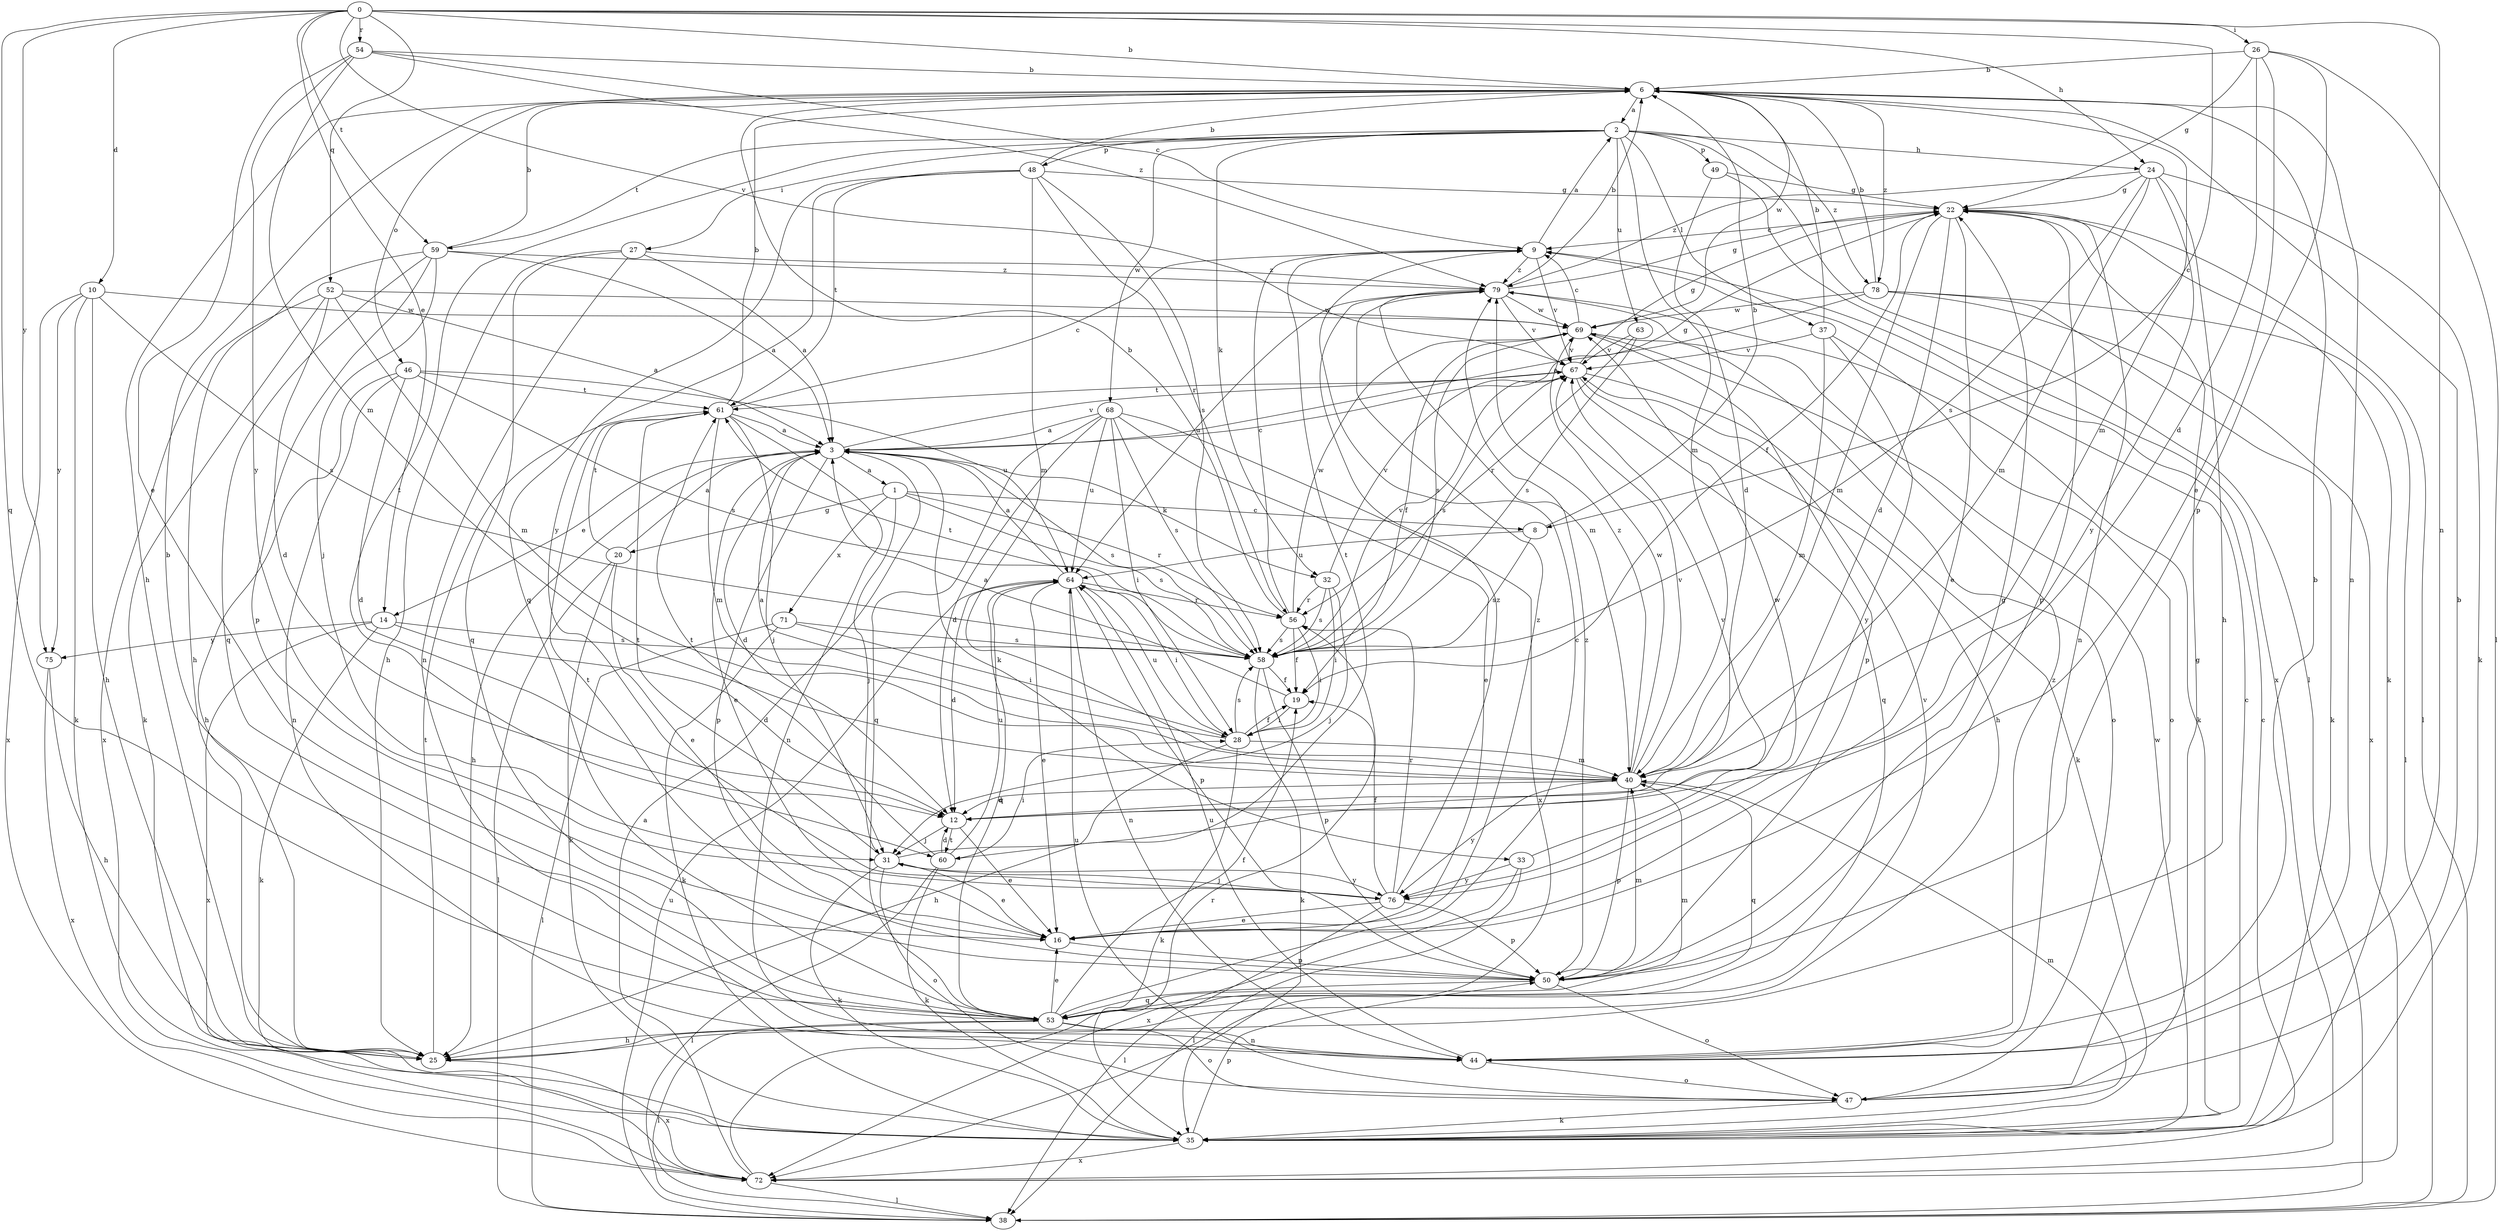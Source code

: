 strict digraph  {
0;
1;
2;
3;
6;
8;
9;
10;
12;
14;
16;
19;
20;
22;
24;
25;
26;
27;
28;
31;
32;
33;
35;
37;
38;
40;
44;
46;
47;
48;
49;
50;
52;
53;
54;
56;
58;
59;
60;
61;
63;
64;
67;
68;
69;
71;
72;
75;
76;
78;
79;
0 -> 6  [label=b];
0 -> 8  [label=c];
0 -> 10  [label=d];
0 -> 14  [label=e];
0 -> 24  [label=h];
0 -> 26  [label=i];
0 -> 44  [label=n];
0 -> 52  [label=q];
0 -> 53  [label=q];
0 -> 54  [label=r];
0 -> 59  [label=t];
0 -> 67  [label=v];
0 -> 75  [label=y];
1 -> 8  [label=c];
1 -> 20  [label=g];
1 -> 31  [label=j];
1 -> 56  [label=r];
1 -> 58  [label=s];
1 -> 71  [label=x];
2 -> 24  [label=h];
2 -> 27  [label=i];
2 -> 32  [label=k];
2 -> 37  [label=l];
2 -> 38  [label=l];
2 -> 40  [label=m];
2 -> 48  [label=p];
2 -> 49  [label=p];
2 -> 59  [label=t];
2 -> 60  [label=t];
2 -> 63  [label=u];
2 -> 68  [label=w];
2 -> 78  [label=z];
3 -> 1  [label=a];
3 -> 12  [label=d];
3 -> 14  [label=e];
3 -> 16  [label=e];
3 -> 22  [label=g];
3 -> 25  [label=h];
3 -> 32  [label=k];
3 -> 33  [label=k];
3 -> 50  [label=p];
3 -> 58  [label=s];
3 -> 67  [label=v];
6 -> 2  [label=a];
6 -> 25  [label=h];
6 -> 40  [label=m];
6 -> 44  [label=n];
6 -> 46  [label=o];
6 -> 69  [label=w];
6 -> 78  [label=z];
8 -> 6  [label=b];
8 -> 58  [label=s];
8 -> 64  [label=u];
9 -> 2  [label=a];
9 -> 60  [label=t];
9 -> 67  [label=v];
9 -> 79  [label=z];
10 -> 25  [label=h];
10 -> 35  [label=k];
10 -> 58  [label=s];
10 -> 69  [label=w];
10 -> 72  [label=x];
10 -> 75  [label=y];
12 -> 16  [label=e];
12 -> 31  [label=j];
12 -> 60  [label=t];
14 -> 12  [label=d];
14 -> 35  [label=k];
14 -> 58  [label=s];
14 -> 72  [label=x];
14 -> 75  [label=y];
16 -> 50  [label=p];
16 -> 61  [label=t];
16 -> 79  [label=z];
19 -> 3  [label=a];
19 -> 28  [label=i];
20 -> 3  [label=a];
20 -> 16  [label=e];
20 -> 35  [label=k];
20 -> 38  [label=l];
20 -> 61  [label=t];
22 -> 9  [label=c];
22 -> 12  [label=d];
22 -> 16  [label=e];
22 -> 19  [label=f];
22 -> 35  [label=k];
22 -> 38  [label=l];
22 -> 40  [label=m];
22 -> 44  [label=n];
22 -> 50  [label=p];
24 -> 22  [label=g];
24 -> 25  [label=h];
24 -> 35  [label=k];
24 -> 40  [label=m];
24 -> 58  [label=s];
24 -> 76  [label=y];
24 -> 79  [label=z];
25 -> 61  [label=t];
25 -> 72  [label=x];
26 -> 6  [label=b];
26 -> 12  [label=d];
26 -> 16  [label=e];
26 -> 22  [label=g];
26 -> 38  [label=l];
26 -> 50  [label=p];
27 -> 3  [label=a];
27 -> 25  [label=h];
27 -> 44  [label=n];
27 -> 53  [label=q];
27 -> 79  [label=z];
28 -> 3  [label=a];
28 -> 19  [label=f];
28 -> 25  [label=h];
28 -> 35  [label=k];
28 -> 40  [label=m];
28 -> 58  [label=s];
28 -> 64  [label=u];
31 -> 16  [label=e];
31 -> 35  [label=k];
31 -> 47  [label=o];
31 -> 61  [label=t];
31 -> 67  [label=v];
31 -> 76  [label=y];
32 -> 28  [label=i];
32 -> 31  [label=j];
32 -> 56  [label=r];
32 -> 58  [label=s];
32 -> 67  [label=v];
33 -> 38  [label=l];
33 -> 69  [label=w];
33 -> 72  [label=x];
33 -> 76  [label=y];
35 -> 9  [label=c];
35 -> 40  [label=m];
35 -> 50  [label=p];
35 -> 69  [label=w];
35 -> 72  [label=x];
37 -> 6  [label=b];
37 -> 40  [label=m];
37 -> 47  [label=o];
37 -> 67  [label=v];
37 -> 76  [label=y];
38 -> 64  [label=u];
40 -> 12  [label=d];
40 -> 50  [label=p];
40 -> 53  [label=q];
40 -> 67  [label=v];
40 -> 69  [label=w];
40 -> 76  [label=y];
40 -> 79  [label=z];
44 -> 6  [label=b];
44 -> 47  [label=o];
44 -> 64  [label=u];
44 -> 79  [label=z];
46 -> 12  [label=d];
46 -> 25  [label=h];
46 -> 44  [label=n];
46 -> 58  [label=s];
46 -> 61  [label=t];
46 -> 64  [label=u];
47 -> 6  [label=b];
47 -> 22  [label=g];
47 -> 35  [label=k];
47 -> 64  [label=u];
48 -> 6  [label=b];
48 -> 22  [label=g];
48 -> 40  [label=m];
48 -> 53  [label=q];
48 -> 56  [label=r];
48 -> 58  [label=s];
48 -> 61  [label=t];
48 -> 76  [label=y];
49 -> 12  [label=d];
49 -> 22  [label=g];
49 -> 72  [label=x];
50 -> 22  [label=g];
50 -> 40  [label=m];
50 -> 47  [label=o];
50 -> 53  [label=q];
50 -> 79  [label=z];
52 -> 3  [label=a];
52 -> 12  [label=d];
52 -> 35  [label=k];
52 -> 40  [label=m];
52 -> 69  [label=w];
52 -> 72  [label=x];
53 -> 6  [label=b];
53 -> 9  [label=c];
53 -> 16  [label=e];
53 -> 19  [label=f];
53 -> 25  [label=h];
53 -> 38  [label=l];
53 -> 40  [label=m];
53 -> 44  [label=n];
53 -> 47  [label=o];
53 -> 67  [label=v];
54 -> 6  [label=b];
54 -> 9  [label=c];
54 -> 16  [label=e];
54 -> 40  [label=m];
54 -> 76  [label=y];
54 -> 79  [label=z];
56 -> 6  [label=b];
56 -> 9  [label=c];
56 -> 19  [label=f];
56 -> 28  [label=i];
56 -> 58  [label=s];
56 -> 69  [label=w];
58 -> 19  [label=f];
58 -> 35  [label=k];
58 -> 50  [label=p];
58 -> 61  [label=t];
58 -> 67  [label=v];
59 -> 3  [label=a];
59 -> 6  [label=b];
59 -> 25  [label=h];
59 -> 31  [label=j];
59 -> 50  [label=p];
59 -> 53  [label=q];
59 -> 79  [label=z];
60 -> 12  [label=d];
60 -> 28  [label=i];
60 -> 35  [label=k];
60 -> 38  [label=l];
60 -> 61  [label=t];
60 -> 64  [label=u];
61 -> 3  [label=a];
61 -> 6  [label=b];
61 -> 9  [label=c];
61 -> 31  [label=j];
61 -> 40  [label=m];
61 -> 44  [label=n];
63 -> 56  [label=r];
63 -> 58  [label=s];
63 -> 67  [label=v];
64 -> 3  [label=a];
64 -> 12  [label=d];
64 -> 16  [label=e];
64 -> 28  [label=i];
64 -> 44  [label=n];
64 -> 50  [label=p];
64 -> 53  [label=q];
64 -> 56  [label=r];
67 -> 22  [label=g];
67 -> 25  [label=h];
67 -> 35  [label=k];
67 -> 53  [label=q];
67 -> 58  [label=s];
67 -> 61  [label=t];
68 -> 3  [label=a];
68 -> 12  [label=d];
68 -> 16  [label=e];
68 -> 28  [label=i];
68 -> 53  [label=q];
68 -> 58  [label=s];
68 -> 64  [label=u];
68 -> 72  [label=x];
69 -> 9  [label=c];
69 -> 19  [label=f];
69 -> 47  [label=o];
69 -> 50  [label=p];
69 -> 58  [label=s];
69 -> 67  [label=v];
71 -> 28  [label=i];
71 -> 35  [label=k];
71 -> 38  [label=l];
71 -> 58  [label=s];
72 -> 3  [label=a];
72 -> 9  [label=c];
72 -> 38  [label=l];
72 -> 56  [label=r];
75 -> 25  [label=h];
75 -> 72  [label=x];
76 -> 16  [label=e];
76 -> 19  [label=f];
76 -> 31  [label=j];
76 -> 38  [label=l];
76 -> 50  [label=p];
76 -> 56  [label=r];
76 -> 79  [label=z];
78 -> 3  [label=a];
78 -> 6  [label=b];
78 -> 35  [label=k];
78 -> 38  [label=l];
78 -> 69  [label=w];
78 -> 72  [label=x];
79 -> 6  [label=b];
79 -> 22  [label=g];
79 -> 35  [label=k];
79 -> 40  [label=m];
79 -> 64  [label=u];
79 -> 67  [label=v];
79 -> 69  [label=w];
}
